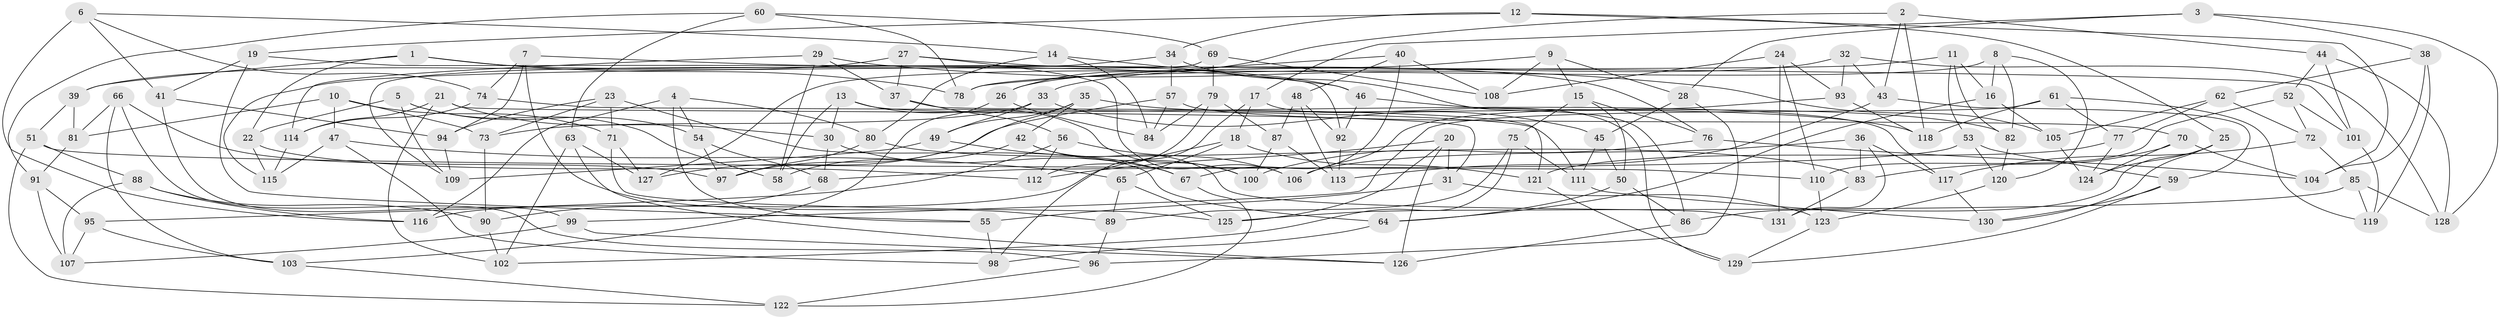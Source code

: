 // Generated by graph-tools (version 1.1) at 2025/02/03/09/25 03:02:57]
// undirected, 131 vertices, 262 edges
graph export_dot {
graph [start="1"]
  node [color=gray90,style=filled];
  1;
  2;
  3;
  4;
  5;
  6;
  7;
  8;
  9;
  10;
  11;
  12;
  13;
  14;
  15;
  16;
  17;
  18;
  19;
  20;
  21;
  22;
  23;
  24;
  25;
  26;
  27;
  28;
  29;
  30;
  31;
  32;
  33;
  34;
  35;
  36;
  37;
  38;
  39;
  40;
  41;
  42;
  43;
  44;
  45;
  46;
  47;
  48;
  49;
  50;
  51;
  52;
  53;
  54;
  55;
  56;
  57;
  58;
  59;
  60;
  61;
  62;
  63;
  64;
  65;
  66;
  67;
  68;
  69;
  70;
  71;
  72;
  73;
  74;
  75;
  76;
  77;
  78;
  79;
  80;
  81;
  82;
  83;
  84;
  85;
  86;
  87;
  88;
  89;
  90;
  91;
  92;
  93;
  94;
  95;
  96;
  97;
  98;
  99;
  100;
  101;
  102;
  103;
  104;
  105;
  106;
  107;
  108;
  109;
  110;
  111;
  112;
  113;
  114;
  115;
  116;
  117;
  118;
  119;
  120;
  121;
  122;
  123;
  124;
  125;
  126;
  127;
  128;
  129;
  130;
  131;
  1 -- 78;
  1 -- 22;
  1 -- 39;
  1 -- 46;
  2 -- 44;
  2 -- 43;
  2 -- 118;
  2 -- 26;
  3 -- 28;
  3 -- 17;
  3 -- 128;
  3 -- 38;
  4 -- 116;
  4 -- 80;
  4 -- 55;
  4 -- 54;
  5 -- 54;
  5 -- 58;
  5 -- 22;
  5 -- 109;
  6 -- 41;
  6 -- 116;
  6 -- 74;
  6 -- 14;
  7 -- 94;
  7 -- 74;
  7 -- 101;
  7 -- 89;
  8 -- 120;
  8 -- 16;
  8 -- 82;
  8 -- 127;
  9 -- 26;
  9 -- 28;
  9 -- 15;
  9 -- 108;
  10 -- 81;
  10 -- 73;
  10 -- 47;
  10 -- 71;
  11 -- 82;
  11 -- 16;
  11 -- 78;
  11 -- 53;
  12 -- 104;
  12 -- 19;
  12 -- 25;
  12 -- 34;
  13 -- 100;
  13 -- 58;
  13 -- 30;
  13 -- 117;
  14 -- 46;
  14 -- 80;
  14 -- 84;
  15 -- 76;
  15 -- 50;
  15 -- 75;
  16 -- 64;
  16 -- 105;
  17 -- 129;
  17 -- 18;
  17 -- 98;
  18 -- 65;
  18 -- 121;
  18 -- 116;
  19 -- 41;
  19 -- 55;
  19 -- 92;
  20 -- 31;
  20 -- 125;
  20 -- 126;
  20 -- 112;
  21 -- 30;
  21 -- 31;
  21 -- 114;
  21 -- 102;
  22 -- 112;
  22 -- 115;
  23 -- 64;
  23 -- 73;
  23 -- 94;
  23 -- 71;
  24 -- 131;
  24 -- 110;
  24 -- 93;
  24 -- 108;
  25 -- 130;
  25 -- 124;
  25 -- 86;
  26 -- 103;
  26 -- 84;
  27 -- 37;
  27 -- 39;
  27 -- 76;
  27 -- 106;
  28 -- 96;
  28 -- 45;
  29 -- 105;
  29 -- 58;
  29 -- 37;
  29 -- 114;
  30 -- 68;
  30 -- 67;
  31 -- 55;
  31 -- 123;
  32 -- 43;
  32 -- 128;
  32 -- 33;
  32 -- 93;
  33 -- 49;
  33 -- 45;
  33 -- 73;
  34 -- 57;
  34 -- 86;
  34 -- 115;
  35 -- 49;
  35 -- 118;
  35 -- 97;
  35 -- 42;
  36 -- 83;
  36 -- 131;
  36 -- 106;
  36 -- 117;
  37 -- 121;
  37 -- 56;
  38 -- 104;
  38 -- 119;
  38 -- 62;
  39 -- 51;
  39 -- 81;
  40 -- 78;
  40 -- 67;
  40 -- 48;
  40 -- 108;
  41 -- 99;
  41 -- 94;
  42 -- 58;
  42 -- 100;
  42 -- 131;
  43 -- 113;
  43 -- 59;
  44 -- 101;
  44 -- 128;
  44 -- 52;
  45 -- 111;
  45 -- 50;
  46 -- 92;
  46 -- 82;
  47 -- 98;
  47 -- 65;
  47 -- 115;
  48 -- 113;
  48 -- 92;
  48 -- 87;
  49 -- 67;
  49 -- 109;
  50 -- 64;
  50 -- 86;
  51 -- 122;
  51 -- 110;
  51 -- 88;
  52 -- 110;
  52 -- 72;
  52 -- 101;
  53 -- 59;
  53 -- 68;
  53 -- 120;
  54 -- 97;
  54 -- 68;
  55 -- 98;
  56 -- 106;
  56 -- 95;
  56 -- 112;
  57 -- 127;
  57 -- 84;
  57 -- 70;
  59 -- 129;
  59 -- 130;
  60 -- 78;
  60 -- 69;
  60 -- 63;
  60 -- 91;
  61 -- 118;
  61 -- 119;
  61 -- 77;
  61 -- 99;
  62 -- 77;
  62 -- 72;
  62 -- 105;
  63 -- 102;
  63 -- 127;
  63 -- 126;
  64 -- 98;
  65 -- 125;
  65 -- 89;
  66 -- 81;
  66 -- 103;
  66 -- 97;
  66 -- 96;
  67 -- 122;
  68 -- 90;
  69 -- 108;
  69 -- 109;
  69 -- 79;
  70 -- 124;
  70 -- 83;
  70 -- 104;
  71 -- 127;
  71 -- 125;
  72 -- 85;
  72 -- 117;
  73 -- 90;
  74 -- 114;
  74 -- 111;
  75 -- 102;
  75 -- 111;
  75 -- 89;
  76 -- 100;
  76 -- 104;
  77 -- 124;
  77 -- 121;
  79 -- 84;
  79 -- 112;
  79 -- 87;
  80 -- 97;
  80 -- 83;
  81 -- 91;
  82 -- 120;
  83 -- 131;
  85 -- 119;
  85 -- 125;
  85 -- 128;
  86 -- 126;
  87 -- 113;
  87 -- 100;
  88 -- 107;
  88 -- 116;
  88 -- 90;
  89 -- 96;
  90 -- 102;
  91 -- 95;
  91 -- 107;
  92 -- 113;
  93 -- 106;
  93 -- 118;
  94 -- 109;
  95 -- 103;
  95 -- 107;
  96 -- 122;
  99 -- 107;
  99 -- 126;
  101 -- 119;
  103 -- 122;
  105 -- 124;
  110 -- 123;
  111 -- 130;
  114 -- 115;
  117 -- 130;
  120 -- 123;
  121 -- 129;
  123 -- 129;
}
